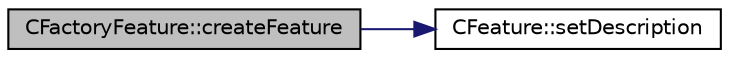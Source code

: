 digraph "CFactoryFeature::createFeature"
{
  edge [fontname="Helvetica",fontsize="10",labelfontname="Helvetica",labelfontsize="10"];
  node [fontname="Helvetica",fontsize="10",shape=record];
  rankdir="LR";
  Node1 [label="CFactoryFeature::createFeature",height=0.2,width=0.4,color="black", fillcolor="grey75", style="filled" fontcolor="black"];
  Node1 -> Node2 [color="midnightblue",fontsize="10",style="solid",fontname="Helvetica"];
  Node2 [label="CFeature::setDescription",height=0.2,width=0.4,color="black", fillcolor="white", style="filled",URL="$class_c_feature.html#a33e7b20e98d168b10bed071ee7699fdc"];
}

